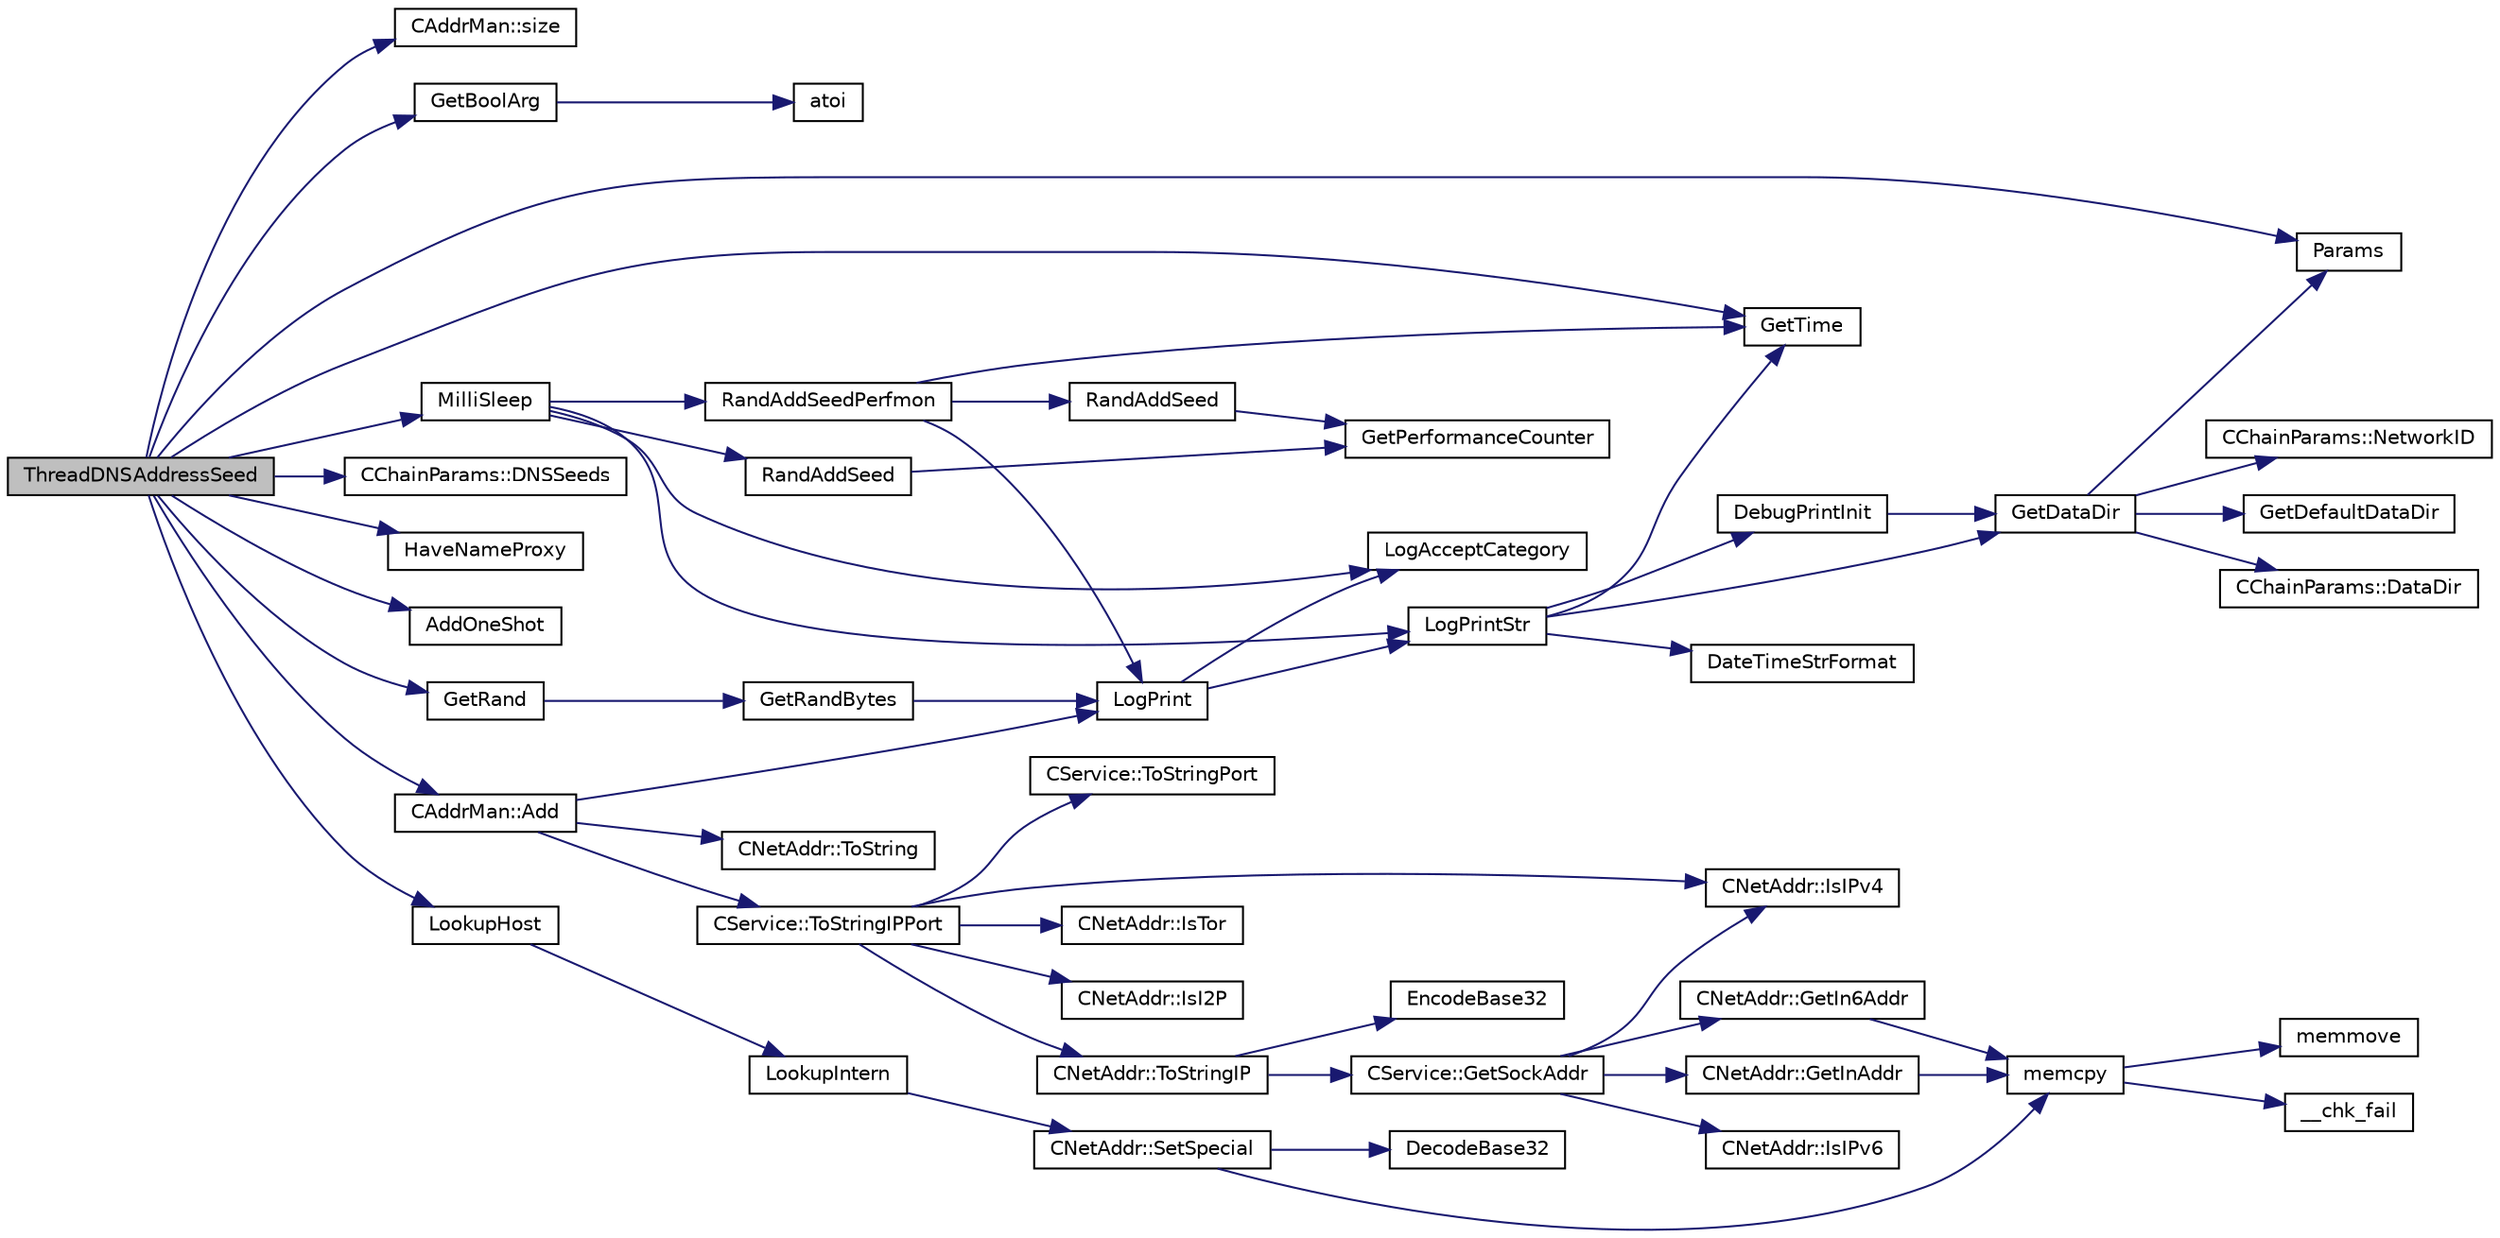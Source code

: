 digraph "ThreadDNSAddressSeed"
{
  edge [fontname="Helvetica",fontsize="10",labelfontname="Helvetica",labelfontsize="10"];
  node [fontname="Helvetica",fontsize="10",shape=record];
  rankdir="LR";
  Node1646 [label="ThreadDNSAddressSeed",height=0.2,width=0.4,color="black", fillcolor="grey75", style="filled", fontcolor="black"];
  Node1646 -> Node1647 [color="midnightblue",fontsize="10",style="solid",fontname="Helvetica"];
  Node1647 [label="CAddrMan::size",height=0.2,width=0.4,color="black", fillcolor="white", style="filled",URL="$d1/dc7/class_c_addr_man.html#a15b8e72f55344b6fbd1bc1bda3cdc5bc"];
  Node1646 -> Node1648 [color="midnightblue",fontsize="10",style="solid",fontname="Helvetica"];
  Node1648 [label="GetBoolArg",height=0.2,width=0.4,color="black", fillcolor="white", style="filled",URL="$df/d2d/util_8cpp.html#a64d956f1dda7f9a80ab5d594532b906d",tooltip="Return boolean argument or default value. "];
  Node1648 -> Node1649 [color="midnightblue",fontsize="10",style="solid",fontname="Helvetica"];
  Node1649 [label="atoi",height=0.2,width=0.4,color="black", fillcolor="white", style="filled",URL="$d8/d3c/util_8h.html#aa5ce96ec36f4413f820cec9c1831c070"];
  Node1646 -> Node1650 [color="midnightblue",fontsize="10",style="solid",fontname="Helvetica"];
  Node1650 [label="MilliSleep",height=0.2,width=0.4,color="black", fillcolor="white", style="filled",URL="$d8/d3c/util_8h.html#ac635182d3e845eda4af4fa5ab31609da"];
  Node1650 -> Node1651 [color="midnightblue",fontsize="10",style="solid",fontname="Helvetica"];
  Node1651 [label="RandAddSeed",height=0.2,width=0.4,color="black", fillcolor="white", style="filled",URL="$d8/d3c/util_8h.html#ab699fbdf803610a4e2060fd87787f7e0"];
  Node1651 -> Node1652 [color="midnightblue",fontsize="10",style="solid",fontname="Helvetica"];
  Node1652 [label="GetPerformanceCounter",height=0.2,width=0.4,color="black", fillcolor="white", style="filled",URL="$d8/d3c/util_8h.html#acd4d9988b9bb3f31fddf72a34b2bc37f"];
  Node1650 -> Node1653 [color="midnightblue",fontsize="10",style="solid",fontname="Helvetica"];
  Node1653 [label="RandAddSeedPerfmon",height=0.2,width=0.4,color="black", fillcolor="white", style="filled",URL="$d8/d3c/util_8h.html#a786af12a87491f8dc24351d93b9833b6"];
  Node1653 -> Node1654 [color="midnightblue",fontsize="10",style="solid",fontname="Helvetica"];
  Node1654 [label="RandAddSeed",height=0.2,width=0.4,color="black", fillcolor="white", style="filled",URL="$df/d2d/util_8cpp.html#ab699fbdf803610a4e2060fd87787f7e0"];
  Node1654 -> Node1652 [color="midnightblue",fontsize="10",style="solid",fontname="Helvetica"];
  Node1653 -> Node1655 [color="midnightblue",fontsize="10",style="solid",fontname="Helvetica"];
  Node1655 [label="GetTime",height=0.2,width=0.4,color="black", fillcolor="white", style="filled",URL="$df/d2d/util_8cpp.html#a46fac5fba8ba905b5f9acb364f5d8c6f"];
  Node1653 -> Node1656 [color="midnightblue",fontsize="10",style="solid",fontname="Helvetica"];
  Node1656 [label="LogPrint",height=0.2,width=0.4,color="black", fillcolor="white", style="filled",URL="$d8/d3c/util_8h.html#aab1f837a2366f424bdc996fdf6352171"];
  Node1656 -> Node1657 [color="midnightblue",fontsize="10",style="solid",fontname="Helvetica"];
  Node1657 [label="LogAcceptCategory",height=0.2,width=0.4,color="black", fillcolor="white", style="filled",URL="$d8/d3c/util_8h.html#a343d2a13efe00125f78d25dafb0a8d98"];
  Node1656 -> Node1658 [color="midnightblue",fontsize="10",style="solid",fontname="Helvetica"];
  Node1658 [label="LogPrintStr",height=0.2,width=0.4,color="black", fillcolor="white", style="filled",URL="$d8/d3c/util_8h.html#afd4c3002b2797c0560adddb6af3ca1da"];
  Node1658 -> Node1659 [color="midnightblue",fontsize="10",style="solid",fontname="Helvetica"];
  Node1659 [label="DebugPrintInit",height=0.2,width=0.4,color="black", fillcolor="white", style="filled",URL="$df/d2d/util_8cpp.html#a751ff5f21d880737811136b5e0bcea12"];
  Node1659 -> Node1660 [color="midnightblue",fontsize="10",style="solid",fontname="Helvetica"];
  Node1660 [label="GetDataDir",height=0.2,width=0.4,color="black", fillcolor="white", style="filled",URL="$df/d2d/util_8cpp.html#ab83866a054745d4b30a3948a1b44beba"];
  Node1660 -> Node1661 [color="midnightblue",fontsize="10",style="solid",fontname="Helvetica"];
  Node1661 [label="Params",height=0.2,width=0.4,color="black", fillcolor="white", style="filled",URL="$df/dbf/chainparams_8cpp.html#ace5c5b706d71a324a417dd2db394fd4a",tooltip="Return the currently selected parameters. "];
  Node1660 -> Node1662 [color="midnightblue",fontsize="10",style="solid",fontname="Helvetica"];
  Node1662 [label="CChainParams::NetworkID",height=0.2,width=0.4,color="black", fillcolor="white", style="filled",URL="$d1/d4f/class_c_chain_params.html#a90dc493ec0c0325c98c3ac06eb99862b"];
  Node1660 -> Node1663 [color="midnightblue",fontsize="10",style="solid",fontname="Helvetica"];
  Node1663 [label="GetDefaultDataDir",height=0.2,width=0.4,color="black", fillcolor="white", style="filled",URL="$df/d2d/util_8cpp.html#ab272995de020a3bcbf743be630e485c6"];
  Node1660 -> Node1664 [color="midnightblue",fontsize="10",style="solid",fontname="Helvetica"];
  Node1664 [label="CChainParams::DataDir",height=0.2,width=0.4,color="black", fillcolor="white", style="filled",URL="$d1/d4f/class_c_chain_params.html#a959488b5d8e6fe62857940b831d73a78"];
  Node1658 -> Node1660 [color="midnightblue",fontsize="10",style="solid",fontname="Helvetica"];
  Node1658 -> Node1665 [color="midnightblue",fontsize="10",style="solid",fontname="Helvetica"];
  Node1665 [label="DateTimeStrFormat",height=0.2,width=0.4,color="black", fillcolor="white", style="filled",URL="$df/d2d/util_8cpp.html#a749bc6776c8ec72d7c5e4dea56aee415"];
  Node1658 -> Node1655 [color="midnightblue",fontsize="10",style="solid",fontname="Helvetica"];
  Node1650 -> Node1657 [color="midnightblue",fontsize="10",style="solid",fontname="Helvetica"];
  Node1650 -> Node1658 [color="midnightblue",fontsize="10",style="solid",fontname="Helvetica"];
  Node1646 -> Node1661 [color="midnightblue",fontsize="10",style="solid",fontname="Helvetica"];
  Node1646 -> Node1666 [color="midnightblue",fontsize="10",style="solid",fontname="Helvetica"];
  Node1666 [label="CChainParams::DNSSeeds",height=0.2,width=0.4,color="black", fillcolor="white", style="filled",URL="$d1/d4f/class_c_chain_params.html#ae04f9fe8c7d83a853795dc75ae3af9e9"];
  Node1646 -> Node1667 [color="midnightblue",fontsize="10",style="solid",fontname="Helvetica"];
  Node1667 [label="HaveNameProxy",height=0.2,width=0.4,color="black", fillcolor="white", style="filled",URL="$d0/d0e/netbase_8cpp.html#a4a0df7ebe15572508e61c38406e49732"];
  Node1646 -> Node1668 [color="midnightblue",fontsize="10",style="solid",fontname="Helvetica"];
  Node1668 [label="AddOneShot",height=0.2,width=0.4,color="black", fillcolor="white", style="filled",URL="$dd/d84/net_8cpp.html#a5230a9dcbf8f7663e386b358f8d2fdc8"];
  Node1646 -> Node1669 [color="midnightblue",fontsize="10",style="solid",fontname="Helvetica"];
  Node1669 [label="LookupHost",height=0.2,width=0.4,color="black", fillcolor="white", style="filled",URL="$d0/d0e/netbase_8cpp.html#a3cdc8ba9f8d72752ff5cdd1e7407cdef"];
  Node1669 -> Node1670 [color="midnightblue",fontsize="10",style="solid",fontname="Helvetica"];
  Node1670 [label="LookupIntern",height=0.2,width=0.4,color="black", fillcolor="white", style="filled",URL="$d0/d0e/netbase_8cpp.html#a9fee8268e1061be54e4826caf0258f9d"];
  Node1670 -> Node1671 [color="midnightblue",fontsize="10",style="solid",fontname="Helvetica"];
  Node1671 [label="CNetAddr::SetSpecial",height=0.2,width=0.4,color="black", fillcolor="white", style="filled",URL="$d3/dc3/class_c_net_addr.html#aa3e44dfd064d9d8da1cb48cdcb7dd231"];
  Node1671 -> Node1672 [color="midnightblue",fontsize="10",style="solid",fontname="Helvetica"];
  Node1672 [label="DecodeBase32",height=0.2,width=0.4,color="black", fillcolor="white", style="filled",URL="$df/d2d/util_8cpp.html#a8266fd137bc7f76f4a75024baab5c18f"];
  Node1671 -> Node1673 [color="midnightblue",fontsize="10",style="solid",fontname="Helvetica"];
  Node1673 [label="memcpy",height=0.2,width=0.4,color="black", fillcolor="white", style="filled",URL="$d5/d9f/glibc__compat_8cpp.html#a0f46826ab0466591e136db24394923cf"];
  Node1673 -> Node1674 [color="midnightblue",fontsize="10",style="solid",fontname="Helvetica"];
  Node1674 [label="memmove",height=0.2,width=0.4,color="black", fillcolor="white", style="filled",URL="$d5/d9f/glibc__compat_8cpp.html#a9778d49e9029dd75bc53ecbbf9f5e9a1"];
  Node1673 -> Node1675 [color="midnightblue",fontsize="10",style="solid",fontname="Helvetica"];
  Node1675 [label="__chk_fail",height=0.2,width=0.4,color="black", fillcolor="white", style="filled",URL="$d5/d9f/glibc__compat_8cpp.html#a424ac71631da5ada2976630ff67051d1"];
  Node1646 -> Node1655 [color="midnightblue",fontsize="10",style="solid",fontname="Helvetica"];
  Node1646 -> Node1676 [color="midnightblue",fontsize="10",style="solid",fontname="Helvetica"];
  Node1676 [label="GetRand",height=0.2,width=0.4,color="black", fillcolor="white", style="filled",URL="$df/d2d/util_8cpp.html#a27d9149d522b1fa87d84e5e9ca902aef"];
  Node1676 -> Node1677 [color="midnightblue",fontsize="10",style="solid",fontname="Helvetica"];
  Node1677 [label="GetRandBytes",height=0.2,width=0.4,color="black", fillcolor="white", style="filled",URL="$df/d2d/util_8cpp.html#acf52c2aa8213c7b15e26594a2264ed8a"];
  Node1677 -> Node1656 [color="midnightblue",fontsize="10",style="solid",fontname="Helvetica"];
  Node1646 -> Node1678 [color="midnightblue",fontsize="10",style="solid",fontname="Helvetica"];
  Node1678 [label="CAddrMan::Add",height=0.2,width=0.4,color="black", fillcolor="white", style="filled",URL="$d1/dc7/class_c_addr_man.html#a03fcc7109b5f014760dc50a81f68c5ec"];
  Node1678 -> Node1656 [color="midnightblue",fontsize="10",style="solid",fontname="Helvetica"];
  Node1678 -> Node1679 [color="midnightblue",fontsize="10",style="solid",fontname="Helvetica"];
  Node1679 [label="CService::ToStringIPPort",height=0.2,width=0.4,color="black", fillcolor="white", style="filled",URL="$d3/dcc/class_c_service.html#a224204c838b12eeb49ca7eabe6f75004"];
  Node1679 -> Node1680 [color="midnightblue",fontsize="10",style="solid",fontname="Helvetica"];
  Node1680 [label="CNetAddr::IsIPv4",height=0.2,width=0.4,color="black", fillcolor="white", style="filled",URL="$d3/dc3/class_c_net_addr.html#a7021b79e9a33c342b68db09dbb6c2293"];
  Node1679 -> Node1681 [color="midnightblue",fontsize="10",style="solid",fontname="Helvetica"];
  Node1681 [label="CNetAddr::IsTor",height=0.2,width=0.4,color="black", fillcolor="white", style="filled",URL="$d3/dc3/class_c_net_addr.html#a4db37b4997ff3b8c57959f2aa915a9a3"];
  Node1679 -> Node1682 [color="midnightblue",fontsize="10",style="solid",fontname="Helvetica"];
  Node1682 [label="CNetAddr::IsI2P",height=0.2,width=0.4,color="black", fillcolor="white", style="filled",URL="$d3/dc3/class_c_net_addr.html#afc07b09ccfd8406c5aa30ce009727eab"];
  Node1679 -> Node1683 [color="midnightblue",fontsize="10",style="solid",fontname="Helvetica"];
  Node1683 [label="CNetAddr::ToStringIP",height=0.2,width=0.4,color="black", fillcolor="white", style="filled",URL="$d3/dc3/class_c_net_addr.html#a0c8d9b5ed3824546ff4dccca3b28b073"];
  Node1683 -> Node1684 [color="midnightblue",fontsize="10",style="solid",fontname="Helvetica"];
  Node1684 [label="EncodeBase32",height=0.2,width=0.4,color="black", fillcolor="white", style="filled",URL="$df/d2d/util_8cpp.html#a71aa75e646de8a10971f887bc71d9a75"];
  Node1683 -> Node1685 [color="midnightblue",fontsize="10",style="solid",fontname="Helvetica"];
  Node1685 [label="CService::GetSockAddr",height=0.2,width=0.4,color="black", fillcolor="white", style="filled",URL="$d3/dcc/class_c_service.html#ac4c6d655fab3af40937f0b0c65581745"];
  Node1685 -> Node1680 [color="midnightblue",fontsize="10",style="solid",fontname="Helvetica"];
  Node1685 -> Node1686 [color="midnightblue",fontsize="10",style="solid",fontname="Helvetica"];
  Node1686 [label="CNetAddr::GetInAddr",height=0.2,width=0.4,color="black", fillcolor="white", style="filled",URL="$d3/dc3/class_c_net_addr.html#a4f73432c55d4acb6b9e4c54833eefea6"];
  Node1686 -> Node1673 [color="midnightblue",fontsize="10",style="solid",fontname="Helvetica"];
  Node1685 -> Node1687 [color="midnightblue",fontsize="10",style="solid",fontname="Helvetica"];
  Node1687 [label="CNetAddr::IsIPv6",height=0.2,width=0.4,color="black", fillcolor="white", style="filled",URL="$d3/dc3/class_c_net_addr.html#aad5f7a372c56ccf4d773f728b6b46e18"];
  Node1685 -> Node1688 [color="midnightblue",fontsize="10",style="solid",fontname="Helvetica"];
  Node1688 [label="CNetAddr::GetIn6Addr",height=0.2,width=0.4,color="black", fillcolor="white", style="filled",URL="$d3/dc3/class_c_net_addr.html#a3616012f94b27148e5b8e27d943d4884"];
  Node1688 -> Node1673 [color="midnightblue",fontsize="10",style="solid",fontname="Helvetica"];
  Node1679 -> Node1689 [color="midnightblue",fontsize="10",style="solid",fontname="Helvetica"];
  Node1689 [label="CService::ToStringPort",height=0.2,width=0.4,color="black", fillcolor="white", style="filled",URL="$d3/dcc/class_c_service.html#a95d6f24b6a613fca24734ba4e38ef3dc"];
  Node1678 -> Node1690 [color="midnightblue",fontsize="10",style="solid",fontname="Helvetica"];
  Node1690 [label="CNetAddr::ToString",height=0.2,width=0.4,color="black", fillcolor="white", style="filled",URL="$d3/dc3/class_c_net_addr.html#a474ea3874554fe3b79f607fdef97c243"];
}
